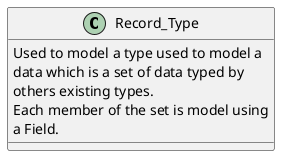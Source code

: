 @startuml

class Record_Type
{
  Used to model a type used to model a
  data which is a set of data typed by
  others existing types.
  Each member of the set is model using
  a Field.
}

@enduml